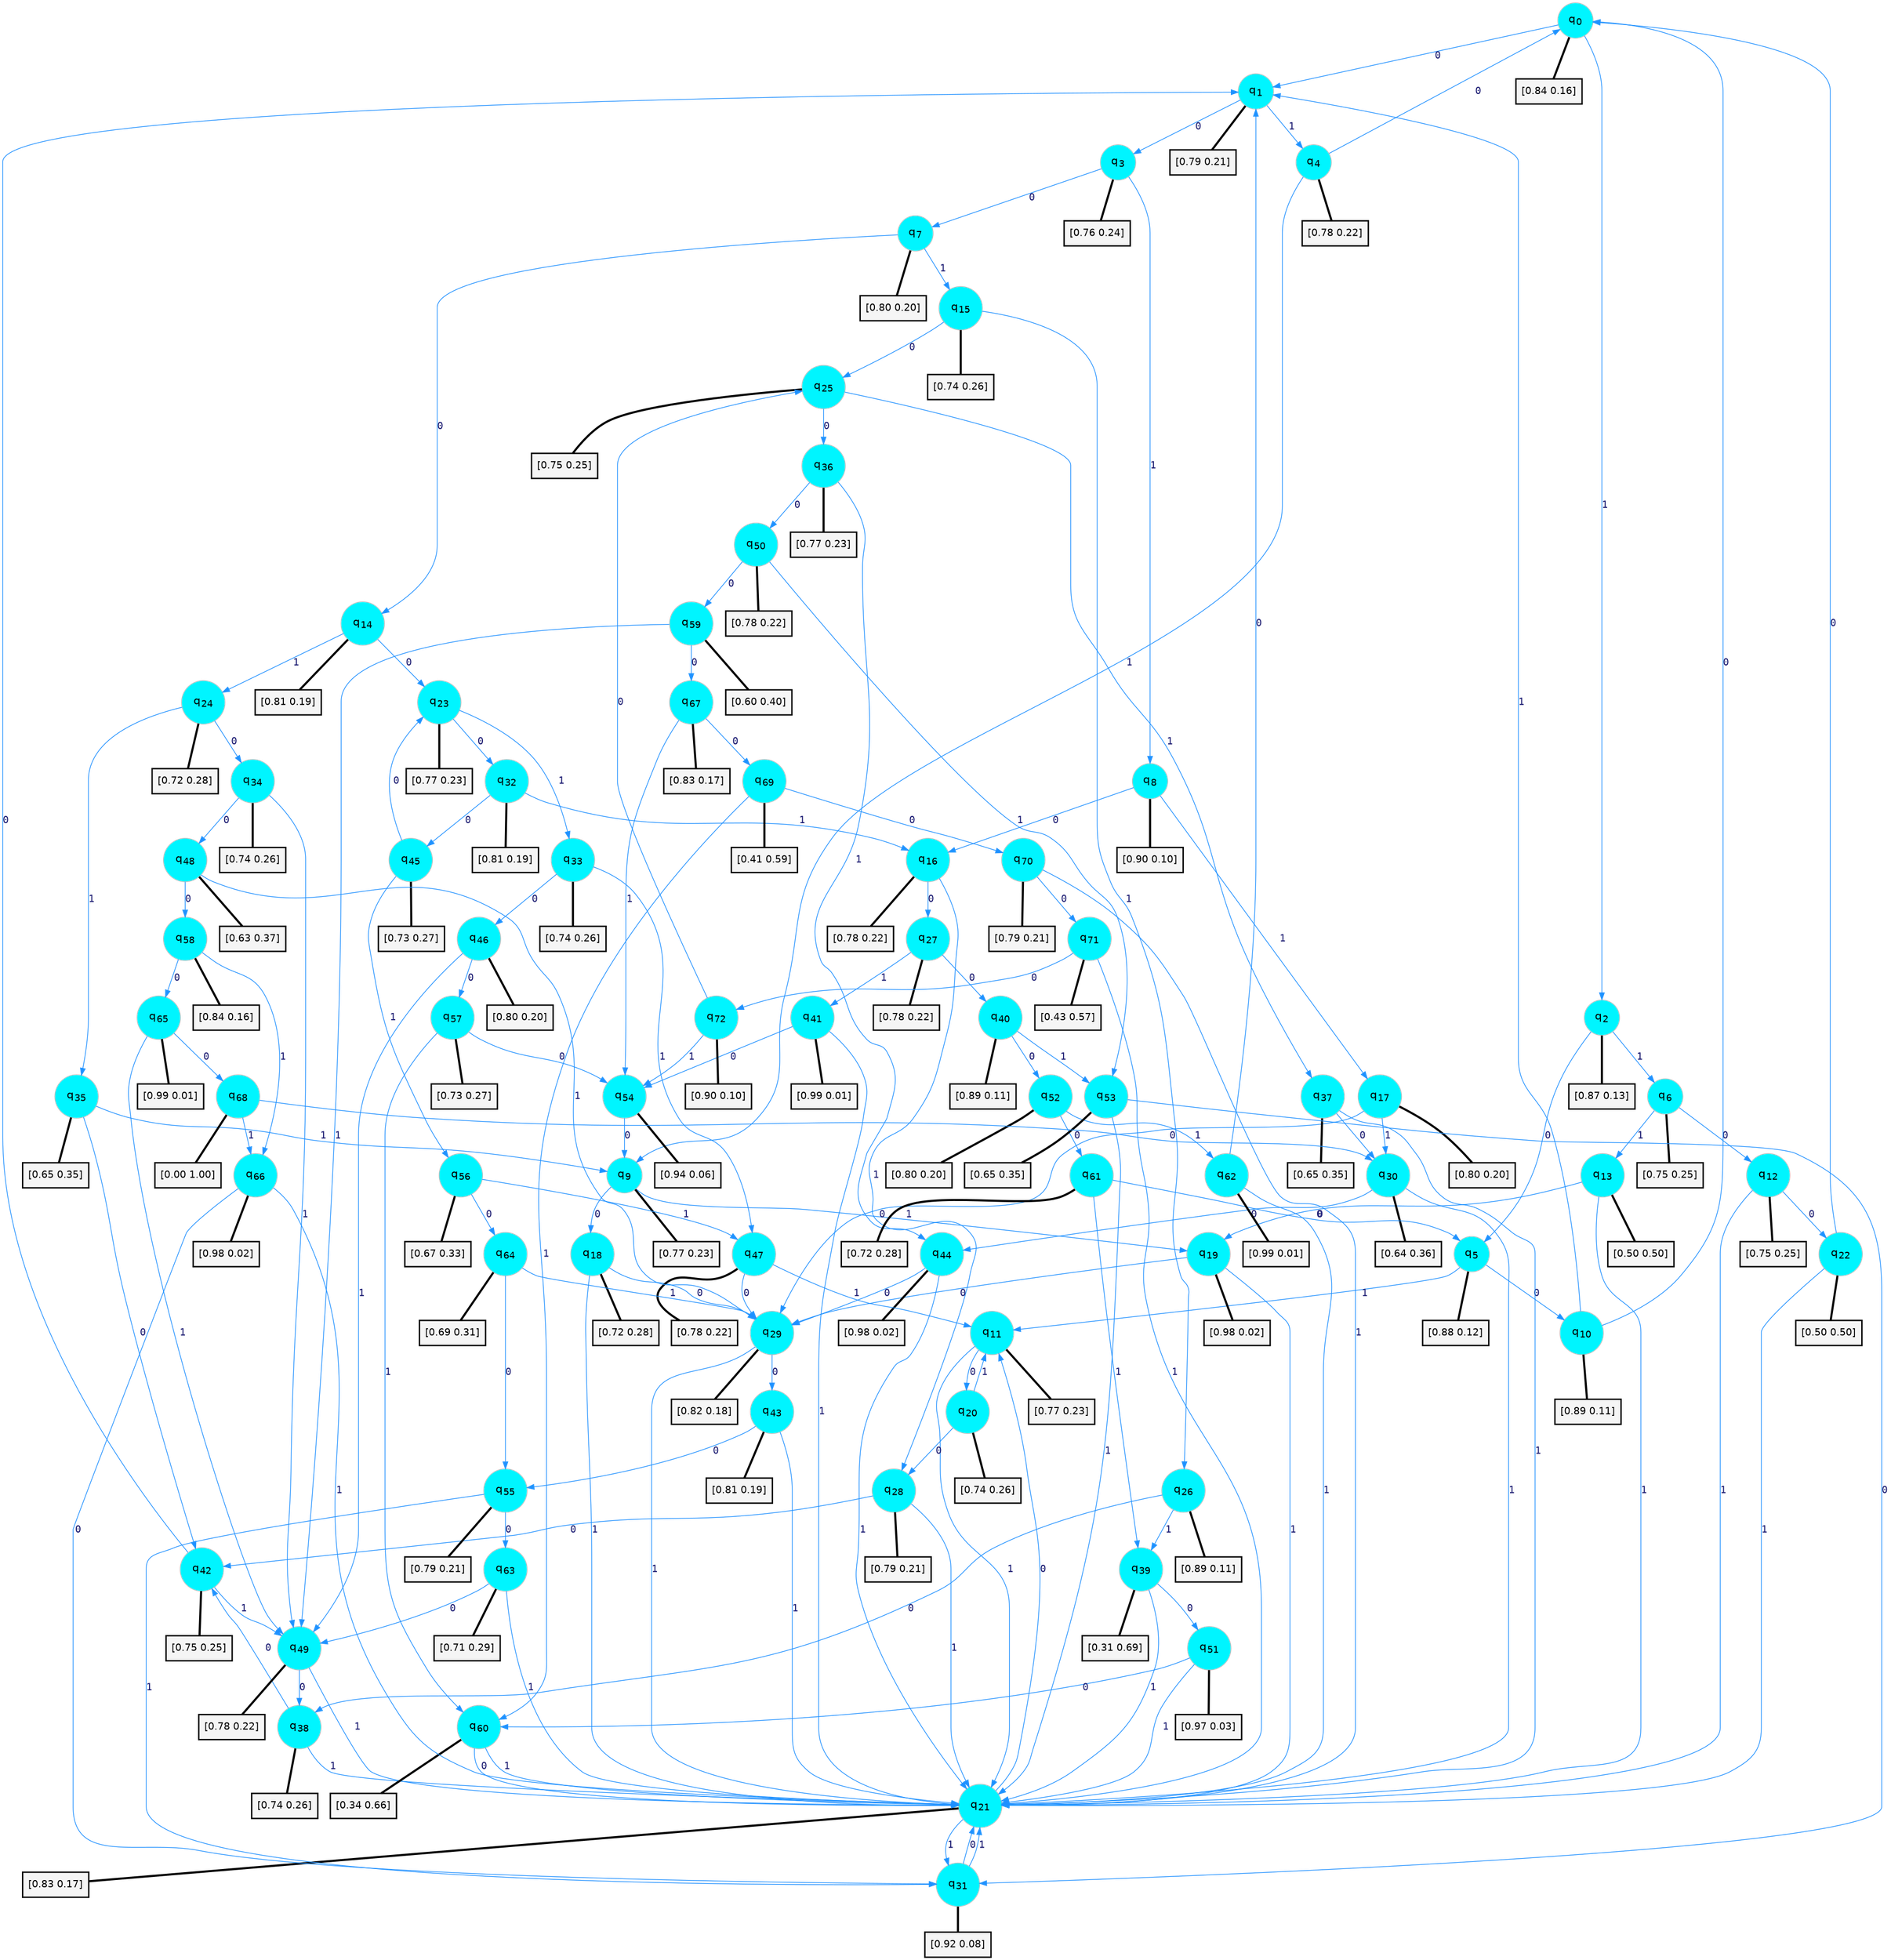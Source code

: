 digraph G {
graph [
bgcolor=transparent, dpi=300, rankdir=TD, size="40,25"];
node [
color=gray, fillcolor=turquoise1, fontcolor=black, fontname=Helvetica, fontsize=16, fontweight=bold, shape=circle, style=filled];
edge [
arrowsize=1, color=dodgerblue1, fontcolor=midnightblue, fontname=courier, fontweight=bold, penwidth=1, style=solid, weight=20];
0[label=<q<SUB>0</SUB>>];
1[label=<q<SUB>1</SUB>>];
2[label=<q<SUB>2</SUB>>];
3[label=<q<SUB>3</SUB>>];
4[label=<q<SUB>4</SUB>>];
5[label=<q<SUB>5</SUB>>];
6[label=<q<SUB>6</SUB>>];
7[label=<q<SUB>7</SUB>>];
8[label=<q<SUB>8</SUB>>];
9[label=<q<SUB>9</SUB>>];
10[label=<q<SUB>10</SUB>>];
11[label=<q<SUB>11</SUB>>];
12[label=<q<SUB>12</SUB>>];
13[label=<q<SUB>13</SUB>>];
14[label=<q<SUB>14</SUB>>];
15[label=<q<SUB>15</SUB>>];
16[label=<q<SUB>16</SUB>>];
17[label=<q<SUB>17</SUB>>];
18[label=<q<SUB>18</SUB>>];
19[label=<q<SUB>19</SUB>>];
20[label=<q<SUB>20</SUB>>];
21[label=<q<SUB>21</SUB>>];
22[label=<q<SUB>22</SUB>>];
23[label=<q<SUB>23</SUB>>];
24[label=<q<SUB>24</SUB>>];
25[label=<q<SUB>25</SUB>>];
26[label=<q<SUB>26</SUB>>];
27[label=<q<SUB>27</SUB>>];
28[label=<q<SUB>28</SUB>>];
29[label=<q<SUB>29</SUB>>];
30[label=<q<SUB>30</SUB>>];
31[label=<q<SUB>31</SUB>>];
32[label=<q<SUB>32</SUB>>];
33[label=<q<SUB>33</SUB>>];
34[label=<q<SUB>34</SUB>>];
35[label=<q<SUB>35</SUB>>];
36[label=<q<SUB>36</SUB>>];
37[label=<q<SUB>37</SUB>>];
38[label=<q<SUB>38</SUB>>];
39[label=<q<SUB>39</SUB>>];
40[label=<q<SUB>40</SUB>>];
41[label=<q<SUB>41</SUB>>];
42[label=<q<SUB>42</SUB>>];
43[label=<q<SUB>43</SUB>>];
44[label=<q<SUB>44</SUB>>];
45[label=<q<SUB>45</SUB>>];
46[label=<q<SUB>46</SUB>>];
47[label=<q<SUB>47</SUB>>];
48[label=<q<SUB>48</SUB>>];
49[label=<q<SUB>49</SUB>>];
50[label=<q<SUB>50</SUB>>];
51[label=<q<SUB>51</SUB>>];
52[label=<q<SUB>52</SUB>>];
53[label=<q<SUB>53</SUB>>];
54[label=<q<SUB>54</SUB>>];
55[label=<q<SUB>55</SUB>>];
56[label=<q<SUB>56</SUB>>];
57[label=<q<SUB>57</SUB>>];
58[label=<q<SUB>58</SUB>>];
59[label=<q<SUB>59</SUB>>];
60[label=<q<SUB>60</SUB>>];
61[label=<q<SUB>61</SUB>>];
62[label=<q<SUB>62</SUB>>];
63[label=<q<SUB>63</SUB>>];
64[label=<q<SUB>64</SUB>>];
65[label=<q<SUB>65</SUB>>];
66[label=<q<SUB>66</SUB>>];
67[label=<q<SUB>67</SUB>>];
68[label=<q<SUB>68</SUB>>];
69[label=<q<SUB>69</SUB>>];
70[label=<q<SUB>70</SUB>>];
71[label=<q<SUB>71</SUB>>];
72[label=<q<SUB>72</SUB>>];
73[label="[0.84 0.16]", shape=box,fontcolor=black, fontname=Helvetica, fontsize=14, penwidth=2, fillcolor=whitesmoke,color=black];
74[label="[0.79 0.21]", shape=box,fontcolor=black, fontname=Helvetica, fontsize=14, penwidth=2, fillcolor=whitesmoke,color=black];
75[label="[0.87 0.13]", shape=box,fontcolor=black, fontname=Helvetica, fontsize=14, penwidth=2, fillcolor=whitesmoke,color=black];
76[label="[0.76 0.24]", shape=box,fontcolor=black, fontname=Helvetica, fontsize=14, penwidth=2, fillcolor=whitesmoke,color=black];
77[label="[0.78 0.22]", shape=box,fontcolor=black, fontname=Helvetica, fontsize=14, penwidth=2, fillcolor=whitesmoke,color=black];
78[label="[0.88 0.12]", shape=box,fontcolor=black, fontname=Helvetica, fontsize=14, penwidth=2, fillcolor=whitesmoke,color=black];
79[label="[0.75 0.25]", shape=box,fontcolor=black, fontname=Helvetica, fontsize=14, penwidth=2, fillcolor=whitesmoke,color=black];
80[label="[0.80 0.20]", shape=box,fontcolor=black, fontname=Helvetica, fontsize=14, penwidth=2, fillcolor=whitesmoke,color=black];
81[label="[0.90 0.10]", shape=box,fontcolor=black, fontname=Helvetica, fontsize=14, penwidth=2, fillcolor=whitesmoke,color=black];
82[label="[0.77 0.23]", shape=box,fontcolor=black, fontname=Helvetica, fontsize=14, penwidth=2, fillcolor=whitesmoke,color=black];
83[label="[0.89 0.11]", shape=box,fontcolor=black, fontname=Helvetica, fontsize=14, penwidth=2, fillcolor=whitesmoke,color=black];
84[label="[0.77 0.23]", shape=box,fontcolor=black, fontname=Helvetica, fontsize=14, penwidth=2, fillcolor=whitesmoke,color=black];
85[label="[0.75 0.25]", shape=box,fontcolor=black, fontname=Helvetica, fontsize=14, penwidth=2, fillcolor=whitesmoke,color=black];
86[label="[0.50 0.50]", shape=box,fontcolor=black, fontname=Helvetica, fontsize=14, penwidth=2, fillcolor=whitesmoke,color=black];
87[label="[0.81 0.19]", shape=box,fontcolor=black, fontname=Helvetica, fontsize=14, penwidth=2, fillcolor=whitesmoke,color=black];
88[label="[0.74 0.26]", shape=box,fontcolor=black, fontname=Helvetica, fontsize=14, penwidth=2, fillcolor=whitesmoke,color=black];
89[label="[0.78 0.22]", shape=box,fontcolor=black, fontname=Helvetica, fontsize=14, penwidth=2, fillcolor=whitesmoke,color=black];
90[label="[0.80 0.20]", shape=box,fontcolor=black, fontname=Helvetica, fontsize=14, penwidth=2, fillcolor=whitesmoke,color=black];
91[label="[0.72 0.28]", shape=box,fontcolor=black, fontname=Helvetica, fontsize=14, penwidth=2, fillcolor=whitesmoke,color=black];
92[label="[0.98 0.02]", shape=box,fontcolor=black, fontname=Helvetica, fontsize=14, penwidth=2, fillcolor=whitesmoke,color=black];
93[label="[0.74 0.26]", shape=box,fontcolor=black, fontname=Helvetica, fontsize=14, penwidth=2, fillcolor=whitesmoke,color=black];
94[label="[0.83 0.17]", shape=box,fontcolor=black, fontname=Helvetica, fontsize=14, penwidth=2, fillcolor=whitesmoke,color=black];
95[label="[0.50 0.50]", shape=box,fontcolor=black, fontname=Helvetica, fontsize=14, penwidth=2, fillcolor=whitesmoke,color=black];
96[label="[0.77 0.23]", shape=box,fontcolor=black, fontname=Helvetica, fontsize=14, penwidth=2, fillcolor=whitesmoke,color=black];
97[label="[0.72 0.28]", shape=box,fontcolor=black, fontname=Helvetica, fontsize=14, penwidth=2, fillcolor=whitesmoke,color=black];
98[label="[0.75 0.25]", shape=box,fontcolor=black, fontname=Helvetica, fontsize=14, penwidth=2, fillcolor=whitesmoke,color=black];
99[label="[0.89 0.11]", shape=box,fontcolor=black, fontname=Helvetica, fontsize=14, penwidth=2, fillcolor=whitesmoke,color=black];
100[label="[0.78 0.22]", shape=box,fontcolor=black, fontname=Helvetica, fontsize=14, penwidth=2, fillcolor=whitesmoke,color=black];
101[label="[0.79 0.21]", shape=box,fontcolor=black, fontname=Helvetica, fontsize=14, penwidth=2, fillcolor=whitesmoke,color=black];
102[label="[0.82 0.18]", shape=box,fontcolor=black, fontname=Helvetica, fontsize=14, penwidth=2, fillcolor=whitesmoke,color=black];
103[label="[0.64 0.36]", shape=box,fontcolor=black, fontname=Helvetica, fontsize=14, penwidth=2, fillcolor=whitesmoke,color=black];
104[label="[0.92 0.08]", shape=box,fontcolor=black, fontname=Helvetica, fontsize=14, penwidth=2, fillcolor=whitesmoke,color=black];
105[label="[0.81 0.19]", shape=box,fontcolor=black, fontname=Helvetica, fontsize=14, penwidth=2, fillcolor=whitesmoke,color=black];
106[label="[0.74 0.26]", shape=box,fontcolor=black, fontname=Helvetica, fontsize=14, penwidth=2, fillcolor=whitesmoke,color=black];
107[label="[0.74 0.26]", shape=box,fontcolor=black, fontname=Helvetica, fontsize=14, penwidth=2, fillcolor=whitesmoke,color=black];
108[label="[0.65 0.35]", shape=box,fontcolor=black, fontname=Helvetica, fontsize=14, penwidth=2, fillcolor=whitesmoke,color=black];
109[label="[0.77 0.23]", shape=box,fontcolor=black, fontname=Helvetica, fontsize=14, penwidth=2, fillcolor=whitesmoke,color=black];
110[label="[0.65 0.35]", shape=box,fontcolor=black, fontname=Helvetica, fontsize=14, penwidth=2, fillcolor=whitesmoke,color=black];
111[label="[0.74 0.26]", shape=box,fontcolor=black, fontname=Helvetica, fontsize=14, penwidth=2, fillcolor=whitesmoke,color=black];
112[label="[0.31 0.69]", shape=box,fontcolor=black, fontname=Helvetica, fontsize=14, penwidth=2, fillcolor=whitesmoke,color=black];
113[label="[0.89 0.11]", shape=box,fontcolor=black, fontname=Helvetica, fontsize=14, penwidth=2, fillcolor=whitesmoke,color=black];
114[label="[0.99 0.01]", shape=box,fontcolor=black, fontname=Helvetica, fontsize=14, penwidth=2, fillcolor=whitesmoke,color=black];
115[label="[0.75 0.25]", shape=box,fontcolor=black, fontname=Helvetica, fontsize=14, penwidth=2, fillcolor=whitesmoke,color=black];
116[label="[0.81 0.19]", shape=box,fontcolor=black, fontname=Helvetica, fontsize=14, penwidth=2, fillcolor=whitesmoke,color=black];
117[label="[0.98 0.02]", shape=box,fontcolor=black, fontname=Helvetica, fontsize=14, penwidth=2, fillcolor=whitesmoke,color=black];
118[label="[0.73 0.27]", shape=box,fontcolor=black, fontname=Helvetica, fontsize=14, penwidth=2, fillcolor=whitesmoke,color=black];
119[label="[0.80 0.20]", shape=box,fontcolor=black, fontname=Helvetica, fontsize=14, penwidth=2, fillcolor=whitesmoke,color=black];
120[label="[0.78 0.22]", shape=box,fontcolor=black, fontname=Helvetica, fontsize=14, penwidth=2, fillcolor=whitesmoke,color=black];
121[label="[0.63 0.37]", shape=box,fontcolor=black, fontname=Helvetica, fontsize=14, penwidth=2, fillcolor=whitesmoke,color=black];
122[label="[0.78 0.22]", shape=box,fontcolor=black, fontname=Helvetica, fontsize=14, penwidth=2, fillcolor=whitesmoke,color=black];
123[label="[0.78 0.22]", shape=box,fontcolor=black, fontname=Helvetica, fontsize=14, penwidth=2, fillcolor=whitesmoke,color=black];
124[label="[0.97 0.03]", shape=box,fontcolor=black, fontname=Helvetica, fontsize=14, penwidth=2, fillcolor=whitesmoke,color=black];
125[label="[0.80 0.20]", shape=box,fontcolor=black, fontname=Helvetica, fontsize=14, penwidth=2, fillcolor=whitesmoke,color=black];
126[label="[0.65 0.35]", shape=box,fontcolor=black, fontname=Helvetica, fontsize=14, penwidth=2, fillcolor=whitesmoke,color=black];
127[label="[0.94 0.06]", shape=box,fontcolor=black, fontname=Helvetica, fontsize=14, penwidth=2, fillcolor=whitesmoke,color=black];
128[label="[0.79 0.21]", shape=box,fontcolor=black, fontname=Helvetica, fontsize=14, penwidth=2, fillcolor=whitesmoke,color=black];
129[label="[0.67 0.33]", shape=box,fontcolor=black, fontname=Helvetica, fontsize=14, penwidth=2, fillcolor=whitesmoke,color=black];
130[label="[0.73 0.27]", shape=box,fontcolor=black, fontname=Helvetica, fontsize=14, penwidth=2, fillcolor=whitesmoke,color=black];
131[label="[0.84 0.16]", shape=box,fontcolor=black, fontname=Helvetica, fontsize=14, penwidth=2, fillcolor=whitesmoke,color=black];
132[label="[0.60 0.40]", shape=box,fontcolor=black, fontname=Helvetica, fontsize=14, penwidth=2, fillcolor=whitesmoke,color=black];
133[label="[0.34 0.66]", shape=box,fontcolor=black, fontname=Helvetica, fontsize=14, penwidth=2, fillcolor=whitesmoke,color=black];
134[label="[0.72 0.28]", shape=box,fontcolor=black, fontname=Helvetica, fontsize=14, penwidth=2, fillcolor=whitesmoke,color=black];
135[label="[0.99 0.01]", shape=box,fontcolor=black, fontname=Helvetica, fontsize=14, penwidth=2, fillcolor=whitesmoke,color=black];
136[label="[0.71 0.29]", shape=box,fontcolor=black, fontname=Helvetica, fontsize=14, penwidth=2, fillcolor=whitesmoke,color=black];
137[label="[0.69 0.31]", shape=box,fontcolor=black, fontname=Helvetica, fontsize=14, penwidth=2, fillcolor=whitesmoke,color=black];
138[label="[0.99 0.01]", shape=box,fontcolor=black, fontname=Helvetica, fontsize=14, penwidth=2, fillcolor=whitesmoke,color=black];
139[label="[0.98 0.02]", shape=box,fontcolor=black, fontname=Helvetica, fontsize=14, penwidth=2, fillcolor=whitesmoke,color=black];
140[label="[0.83 0.17]", shape=box,fontcolor=black, fontname=Helvetica, fontsize=14, penwidth=2, fillcolor=whitesmoke,color=black];
141[label="[0.00 1.00]", shape=box,fontcolor=black, fontname=Helvetica, fontsize=14, penwidth=2, fillcolor=whitesmoke,color=black];
142[label="[0.41 0.59]", shape=box,fontcolor=black, fontname=Helvetica, fontsize=14, penwidth=2, fillcolor=whitesmoke,color=black];
143[label="[0.79 0.21]", shape=box,fontcolor=black, fontname=Helvetica, fontsize=14, penwidth=2, fillcolor=whitesmoke,color=black];
144[label="[0.43 0.57]", shape=box,fontcolor=black, fontname=Helvetica, fontsize=14, penwidth=2, fillcolor=whitesmoke,color=black];
145[label="[0.90 0.10]", shape=box,fontcolor=black, fontname=Helvetica, fontsize=14, penwidth=2, fillcolor=whitesmoke,color=black];
0->1 [label=0];
0->2 [label=1];
0->73 [arrowhead=none, penwidth=3,color=black];
1->3 [label=0];
1->4 [label=1];
1->74 [arrowhead=none, penwidth=3,color=black];
2->5 [label=0];
2->6 [label=1];
2->75 [arrowhead=none, penwidth=3,color=black];
3->7 [label=0];
3->8 [label=1];
3->76 [arrowhead=none, penwidth=3,color=black];
4->0 [label=0];
4->9 [label=1];
4->77 [arrowhead=none, penwidth=3,color=black];
5->10 [label=0];
5->11 [label=1];
5->78 [arrowhead=none, penwidth=3,color=black];
6->12 [label=0];
6->13 [label=1];
6->79 [arrowhead=none, penwidth=3,color=black];
7->14 [label=0];
7->15 [label=1];
7->80 [arrowhead=none, penwidth=3,color=black];
8->16 [label=0];
8->17 [label=1];
8->81 [arrowhead=none, penwidth=3,color=black];
9->18 [label=0];
9->19 [label=1];
9->82 [arrowhead=none, penwidth=3,color=black];
10->0 [label=0];
10->1 [label=1];
10->83 [arrowhead=none, penwidth=3,color=black];
11->20 [label=0];
11->21 [label=1];
11->84 [arrowhead=none, penwidth=3,color=black];
12->22 [label=0];
12->21 [label=1];
12->85 [arrowhead=none, penwidth=3,color=black];
13->19 [label=0];
13->21 [label=1];
13->86 [arrowhead=none, penwidth=3,color=black];
14->23 [label=0];
14->24 [label=1];
14->87 [arrowhead=none, penwidth=3,color=black];
15->25 [label=0];
15->26 [label=1];
15->88 [arrowhead=none, penwidth=3,color=black];
16->27 [label=0];
16->28 [label=1];
16->89 [arrowhead=none, penwidth=3,color=black];
17->29 [label=0];
17->30 [label=1];
17->90 [arrowhead=none, penwidth=3,color=black];
18->29 [label=0];
18->21 [label=1];
18->91 [arrowhead=none, penwidth=3,color=black];
19->29 [label=0];
19->21 [label=1];
19->92 [arrowhead=none, penwidth=3,color=black];
20->28 [label=0];
20->11 [label=1];
20->93 [arrowhead=none, penwidth=3,color=black];
21->11 [label=0];
21->31 [label=1];
21->94 [arrowhead=none, penwidth=3,color=black];
22->0 [label=0];
22->21 [label=1];
22->95 [arrowhead=none, penwidth=3,color=black];
23->32 [label=0];
23->33 [label=1];
23->96 [arrowhead=none, penwidth=3,color=black];
24->34 [label=0];
24->35 [label=1];
24->97 [arrowhead=none, penwidth=3,color=black];
25->36 [label=0];
25->37 [label=1];
25->98 [arrowhead=none, penwidth=3,color=black];
26->38 [label=0];
26->39 [label=1];
26->99 [arrowhead=none, penwidth=3,color=black];
27->40 [label=0];
27->41 [label=1];
27->100 [arrowhead=none, penwidth=3,color=black];
28->42 [label=0];
28->21 [label=1];
28->101 [arrowhead=none, penwidth=3,color=black];
29->43 [label=0];
29->21 [label=1];
29->102 [arrowhead=none, penwidth=3,color=black];
30->44 [label=0];
30->21 [label=1];
30->103 [arrowhead=none, penwidth=3,color=black];
31->21 [label=0];
31->21 [label=1];
31->104 [arrowhead=none, penwidth=3,color=black];
32->45 [label=0];
32->16 [label=1];
32->105 [arrowhead=none, penwidth=3,color=black];
33->46 [label=0];
33->47 [label=1];
33->106 [arrowhead=none, penwidth=3,color=black];
34->48 [label=0];
34->49 [label=1];
34->107 [arrowhead=none, penwidth=3,color=black];
35->42 [label=0];
35->9 [label=1];
35->108 [arrowhead=none, penwidth=3,color=black];
36->50 [label=0];
36->44 [label=1];
36->109 [arrowhead=none, penwidth=3,color=black];
37->30 [label=0];
37->21 [label=1];
37->110 [arrowhead=none, penwidth=3,color=black];
38->42 [label=0];
38->21 [label=1];
38->111 [arrowhead=none, penwidth=3,color=black];
39->51 [label=0];
39->21 [label=1];
39->112 [arrowhead=none, penwidth=3,color=black];
40->52 [label=0];
40->53 [label=1];
40->113 [arrowhead=none, penwidth=3,color=black];
41->54 [label=0];
41->21 [label=1];
41->114 [arrowhead=none, penwidth=3,color=black];
42->1 [label=0];
42->49 [label=1];
42->115 [arrowhead=none, penwidth=3,color=black];
43->55 [label=0];
43->21 [label=1];
43->116 [arrowhead=none, penwidth=3,color=black];
44->29 [label=0];
44->21 [label=1];
44->117 [arrowhead=none, penwidth=3,color=black];
45->23 [label=0];
45->56 [label=1];
45->118 [arrowhead=none, penwidth=3,color=black];
46->57 [label=0];
46->49 [label=1];
46->119 [arrowhead=none, penwidth=3,color=black];
47->29 [label=0];
47->11 [label=1];
47->120 [arrowhead=none, penwidth=3,color=black];
48->58 [label=0];
48->29 [label=1];
48->121 [arrowhead=none, penwidth=3,color=black];
49->38 [label=0];
49->21 [label=1];
49->122 [arrowhead=none, penwidth=3,color=black];
50->59 [label=0];
50->53 [label=1];
50->123 [arrowhead=none, penwidth=3,color=black];
51->60 [label=0];
51->21 [label=1];
51->124 [arrowhead=none, penwidth=3,color=black];
52->61 [label=0];
52->62 [label=1];
52->125 [arrowhead=none, penwidth=3,color=black];
53->31 [label=0];
53->21 [label=1];
53->126 [arrowhead=none, penwidth=3,color=black];
54->9 [label=0];
54->127 [arrowhead=none, penwidth=3,color=black];
55->63 [label=0];
55->31 [label=1];
55->128 [arrowhead=none, penwidth=3,color=black];
56->64 [label=0];
56->47 [label=1];
56->129 [arrowhead=none, penwidth=3,color=black];
57->54 [label=0];
57->60 [label=1];
57->130 [arrowhead=none, penwidth=3,color=black];
58->65 [label=0];
58->66 [label=1];
58->131 [arrowhead=none, penwidth=3,color=black];
59->67 [label=0];
59->49 [label=1];
59->132 [arrowhead=none, penwidth=3,color=black];
60->21 [label=0];
60->21 [label=1];
60->133 [arrowhead=none, penwidth=3,color=black];
61->5 [label=0];
61->39 [label=1];
61->134 [arrowhead=none, penwidth=3,color=black];
62->1 [label=0];
62->21 [label=1];
62->135 [arrowhead=none, penwidth=3,color=black];
63->49 [label=0];
63->21 [label=1];
63->136 [arrowhead=none, penwidth=3,color=black];
64->55 [label=0];
64->29 [label=1];
64->137 [arrowhead=none, penwidth=3,color=black];
65->68 [label=0];
65->49 [label=1];
65->138 [arrowhead=none, penwidth=3,color=black];
66->31 [label=0];
66->21 [label=1];
66->139 [arrowhead=none, penwidth=3,color=black];
67->69 [label=0];
67->54 [label=1];
67->140 [arrowhead=none, penwidth=3,color=black];
68->30 [label=0];
68->66 [label=1];
68->141 [arrowhead=none, penwidth=3,color=black];
69->70 [label=0];
69->60 [label=1];
69->142 [arrowhead=none, penwidth=3,color=black];
70->71 [label=0];
70->21 [label=1];
70->143 [arrowhead=none, penwidth=3,color=black];
71->72 [label=0];
71->21 [label=1];
71->144 [arrowhead=none, penwidth=3,color=black];
72->25 [label=0];
72->54 [label=1];
72->145 [arrowhead=none, penwidth=3,color=black];
}
